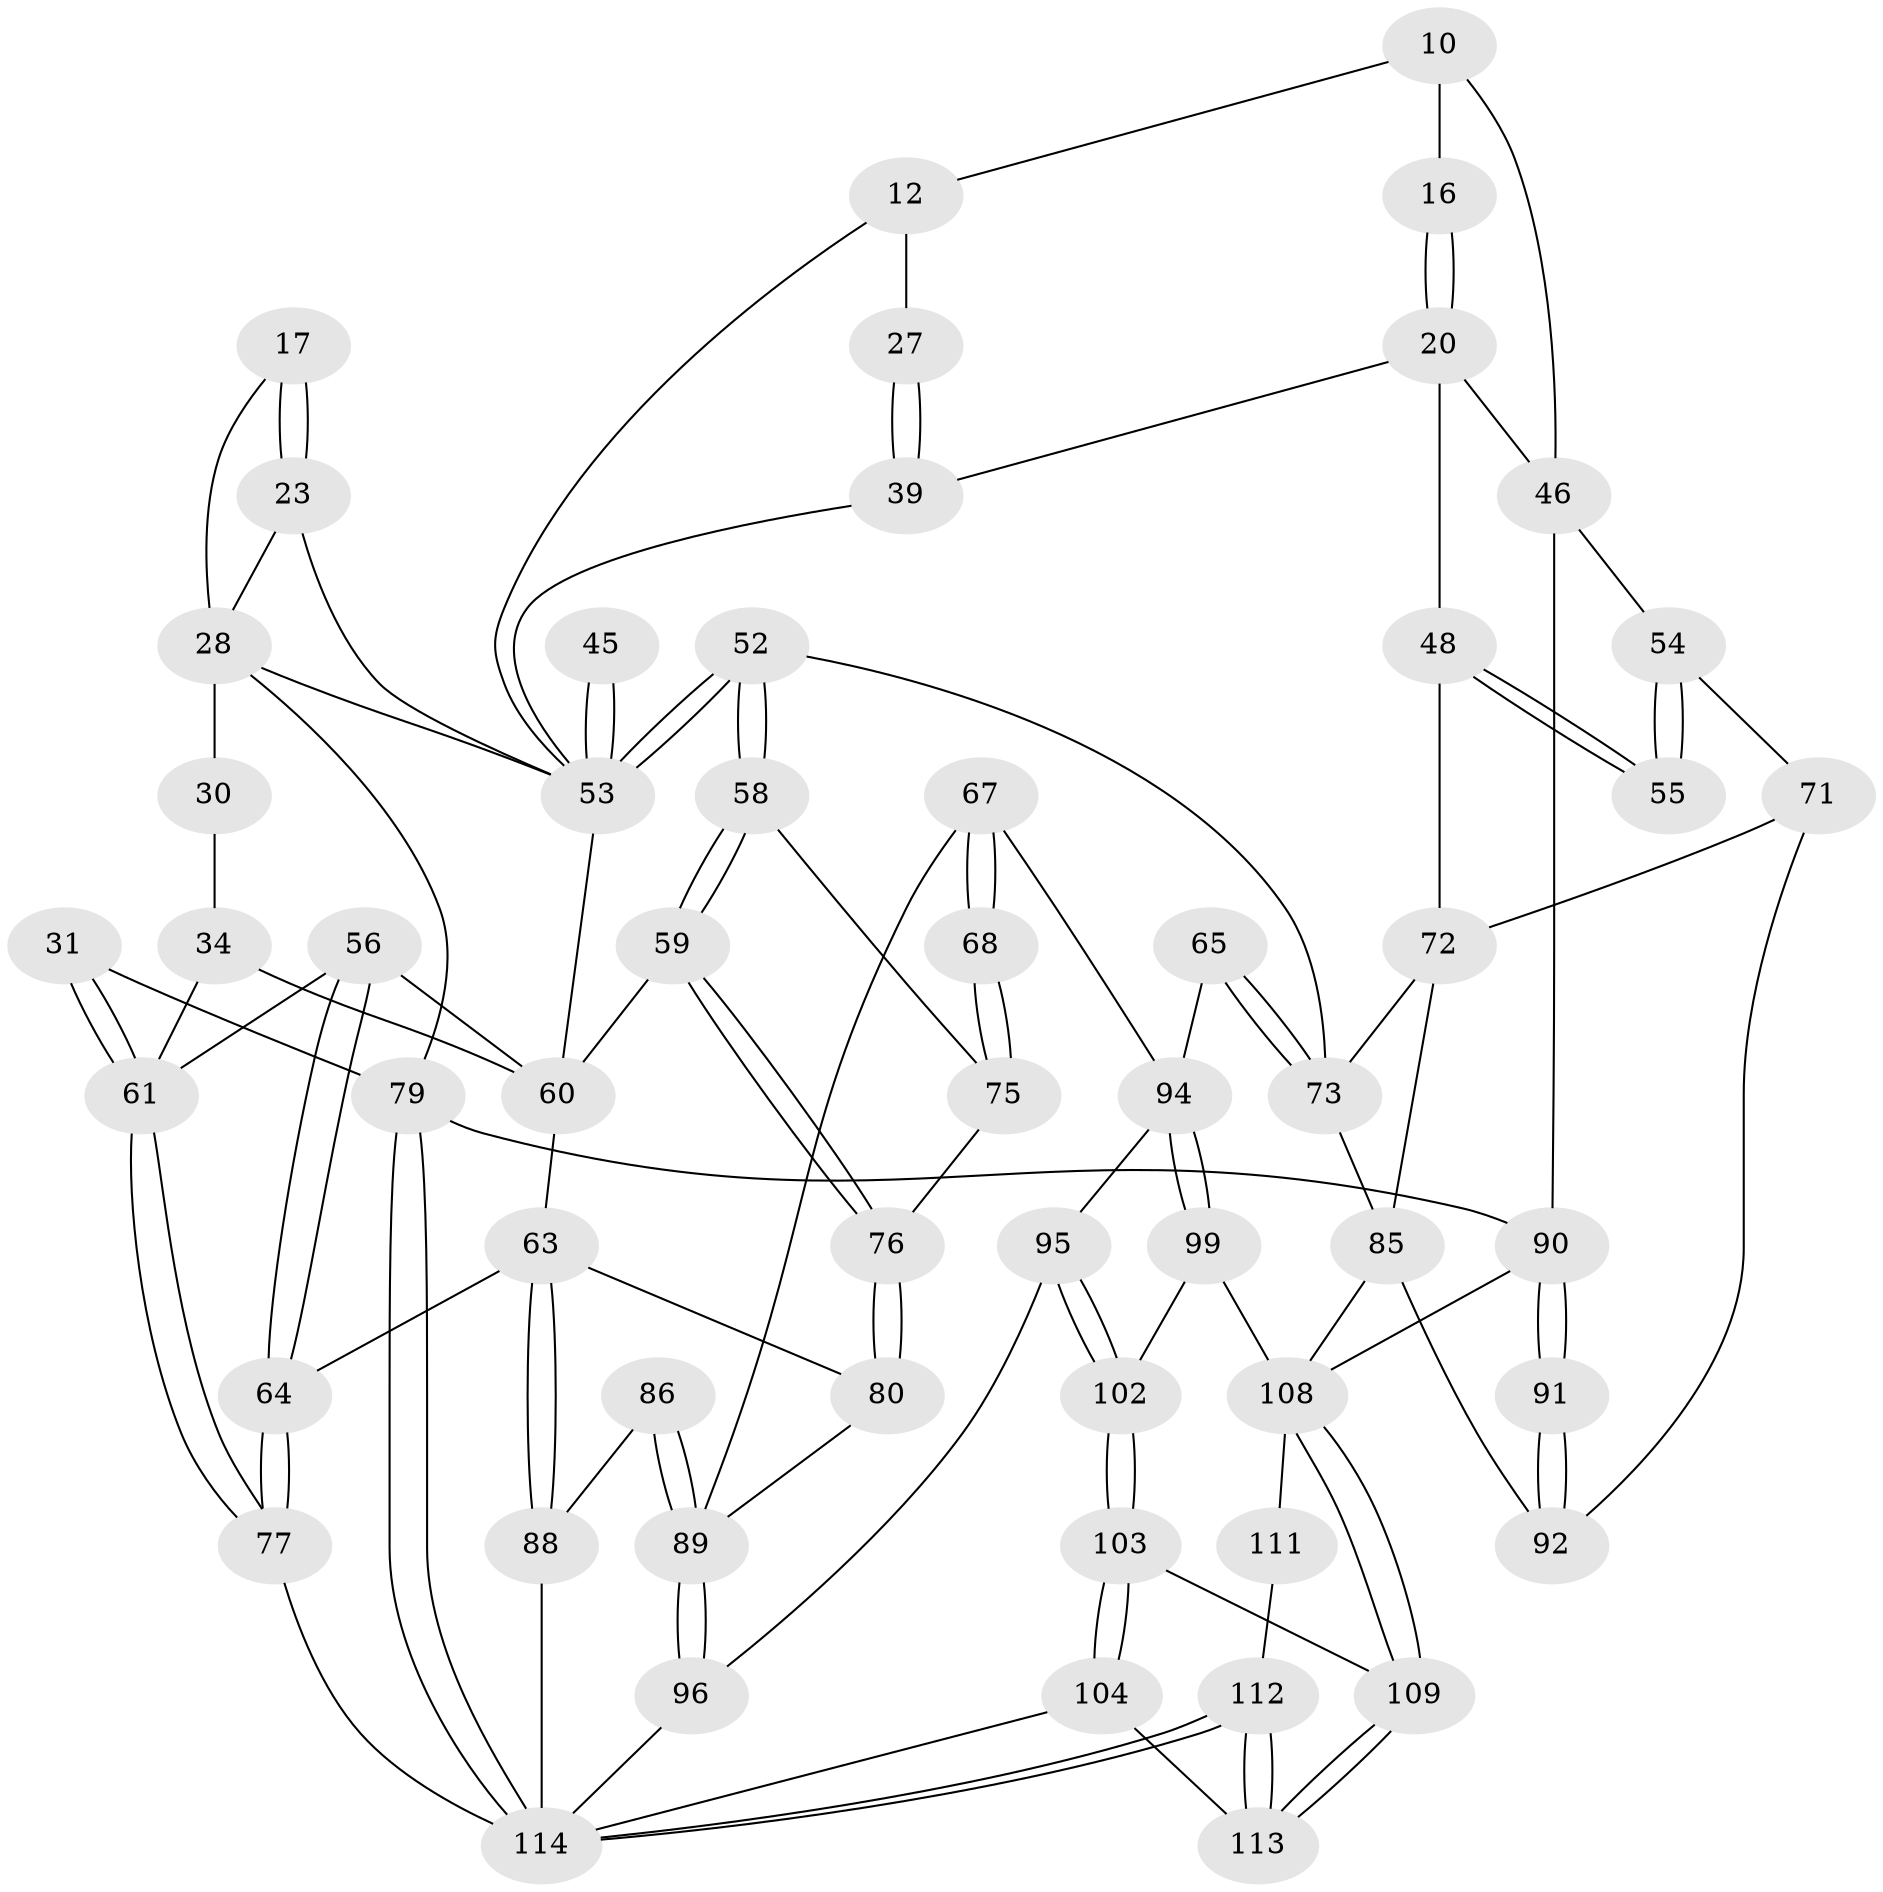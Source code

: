 // original degree distribution, {3: 0.02631578947368421, 4: 0.23684210526315788, 6: 0.23684210526315788, 5: 0.5}
// Generated by graph-tools (version 1.1) at 2025/02/03/09/25 05:02:05]
// undirected, 57 vertices, 123 edges
graph export_dot {
graph [start="1"]
  node [color=gray90,style=filled];
  10 [pos="+0.4766132592665315+0",super="+1+2"];
  12 [pos="+0.41200581738269426+0.1569552257251222",super="+11"];
  16 [pos="+0.6626438269847534+0.05668308672431515"];
  17 [pos="+0.23346433725164686+0.10176206513879028",super="+9"];
  20 [pos="+0.7130088146125119+0.15871729289857994",super="+19"];
  23 [pos="+0.2306385624451603+0.11417835364948141",super="+14+15"];
  27 [pos="+0.4758123537262638+0.1890491976468669",super="+22"];
  28 [pos="+0.0865544988779644+0.1254454847539173",super="+6+7+26"];
  30 [pos="+0.08041401924683904+0.17143526106487925",super="+29"];
  31 [pos="+0+0.25039352583177743"];
  34 [pos="+0.0848993150005293+0.30807778110153083",super="+33"];
  39 [pos="+0.5676059581115281+0.2841211327407264",super="+21"];
  45 [pos="+0.5530640388936463+0.3409720120649664"];
  46 [pos="+1+0.32115487823975075",super="+18"];
  48 [pos="+0.7113533685148639+0.43094227503325083",super="+47"];
  52 [pos="+0.5561619209280741+0.3822267652612368"];
  53 [pos="+0.5493882133337699+0.3683723572159449",super="+42+41+40"];
  54 [pos="+1+0.4056901052746631"];
  55 [pos="+1+0.40492667215436223"];
  56 [pos="+0.18828816422308306+0.48409174827154033"];
  58 [pos="+0.549574980496428+0.3979787430476188"];
  59 [pos="+0.44766758693049974+0.5229558135625069"];
  60 [pos="+0.376935188412641+0.5014670763542313",super="+43+44"];
  61 [pos="+0+0.6512956583976264",super="+57+32"];
  63 [pos="+0.23513515398456267+0.6023571521436031",super="+62"];
  64 [pos="+0.19003938726067832+0.5191314780128332"];
  65 [pos="+0.6210246170091034+0.6543504102698672"];
  67 [pos="+0.5913064939121763+0.6492106114167095"];
  68 [pos="+0.5868229440980649+0.6400546678163151"];
  71 [pos="+0.8741207371968179+0.5410514510062417",super="+70"];
  72 [pos="+0.8106731712412945+0.5405438932308974",super="+49"];
  73 [pos="+0.6896696957058696+0.6853101514766525",super="+50+51"];
  75 [pos="+0.5140741781458794+0.5802405795267713",super="+69"];
  76 [pos="+0.44643561034690843+0.552123953877733"];
  77 [pos="+0+0.6825775138775961"];
  79 [pos="+0+1",super="+5"];
  80 [pos="+0.4382775159452593+0.5720247858574257"];
  85 [pos="+0.7392113094513967+0.7599531405298963",super="+74"];
  86 [pos="+0.36526434188271184+0.7434564727064866"];
  88 [pos="+0.2385222668251204+0.6656428758698599",super="+87"];
  89 [pos="+0.37616542518451296+0.7518962804449821",super="+81+82"];
  90 [pos="+1+1",super="+4"];
  91 [pos="+1+1"];
  92 [pos="+1+0.4515607086434548",super="+84"];
  94 [pos="+0.5553853330146625+0.6944161593616809",super="+66"];
  95 [pos="+0.3860850671992294+0.7623144869622795"];
  96 [pos="+0.3859859837391864+0.7622309749359617"];
  99 [pos="+0.5403108256629625+0.8455276017294089"];
  102 [pos="+0.41098910222196783+0.799105476084406"];
  103 [pos="+0.3897196132586684+0.9104985139112989"];
  104 [pos="+0.3543804482154128+0.9660841839277314"];
  108 [pos="+0.5710152765229423+0.8732884757019481",super="+98+107"];
  109 [pos="+0.5283650125410652+0.9589910542993323"];
  111 [pos="+0.5840049641238998+1",super="+110"];
  112 [pos="+0.5420876700137038+1"];
  113 [pos="+0.5249390599157625+0.984041986921283"];
  114 [pos="+0.23907325808192492+1",super="+105+93"];
  10 -- 16 [weight=2];
  10 -- 46;
  10 -- 12;
  12 -- 27 [weight=2];
  12 -- 53;
  16 -- 20;
  16 -- 20;
  17 -- 23 [weight=3];
  17 -- 23;
  17 -- 28;
  20 -- 39;
  20 -- 48;
  20 -- 46;
  23 -- 28;
  23 -- 53;
  27 -- 39 [weight=2];
  27 -- 39;
  28 -- 30 [weight=2];
  28 -- 79;
  28 -- 53;
  30 -- 34 [weight=2];
  31 -- 61 [weight=2];
  31 -- 61;
  31 -- 79;
  34 -- 61;
  34 -- 60;
  39 -- 53;
  45 -- 53 [weight=3];
  45 -- 53;
  46 -- 54;
  46 -- 90 [weight=2];
  48 -- 55 [weight=2];
  48 -- 55;
  48 -- 72;
  52 -- 53;
  52 -- 53;
  52 -- 58;
  52 -- 58;
  52 -- 73;
  53 -- 60 [weight=2];
  54 -- 55;
  54 -- 55;
  54 -- 71;
  56 -- 64;
  56 -- 64;
  56 -- 61;
  56 -- 60;
  58 -- 59;
  58 -- 59;
  58 -- 75;
  59 -- 60;
  59 -- 76;
  59 -- 76;
  60 -- 63;
  61 -- 77;
  61 -- 77;
  63 -- 64;
  63 -- 88;
  63 -- 88;
  63 -- 80;
  64 -- 77;
  64 -- 77;
  65 -- 73 [weight=2];
  65 -- 73;
  65 -- 94;
  67 -- 68;
  67 -- 68;
  67 -- 94;
  67 -- 89;
  68 -- 75 [weight=2];
  68 -- 75;
  71 -- 72;
  71 -- 92 [weight=2];
  72 -- 85;
  72 -- 73;
  73 -- 85;
  75 -- 76;
  76 -- 80;
  76 -- 80;
  77 -- 114;
  79 -- 114 [weight=2];
  79 -- 114;
  79 -- 90 [weight=2];
  80 -- 89;
  85 -- 92;
  85 -- 108;
  86 -- 89 [weight=2];
  86 -- 89;
  86 -- 88;
  88 -- 114 [weight=2];
  89 -- 96;
  89 -- 96;
  90 -- 91;
  90 -- 91;
  90 -- 108;
  91 -- 92 [weight=2];
  91 -- 92;
  94 -- 95;
  94 -- 99;
  94 -- 99;
  95 -- 96;
  95 -- 102;
  95 -- 102;
  96 -- 114;
  99 -- 102;
  99 -- 108;
  102 -- 103;
  102 -- 103;
  103 -- 104;
  103 -- 104;
  103 -- 109;
  104 -- 113;
  104 -- 114;
  108 -- 109;
  108 -- 109;
  108 -- 111 [weight=3];
  109 -- 113;
  109 -- 113;
  111 -- 112;
  112 -- 113;
  112 -- 113;
  112 -- 114;
  112 -- 114;
}
